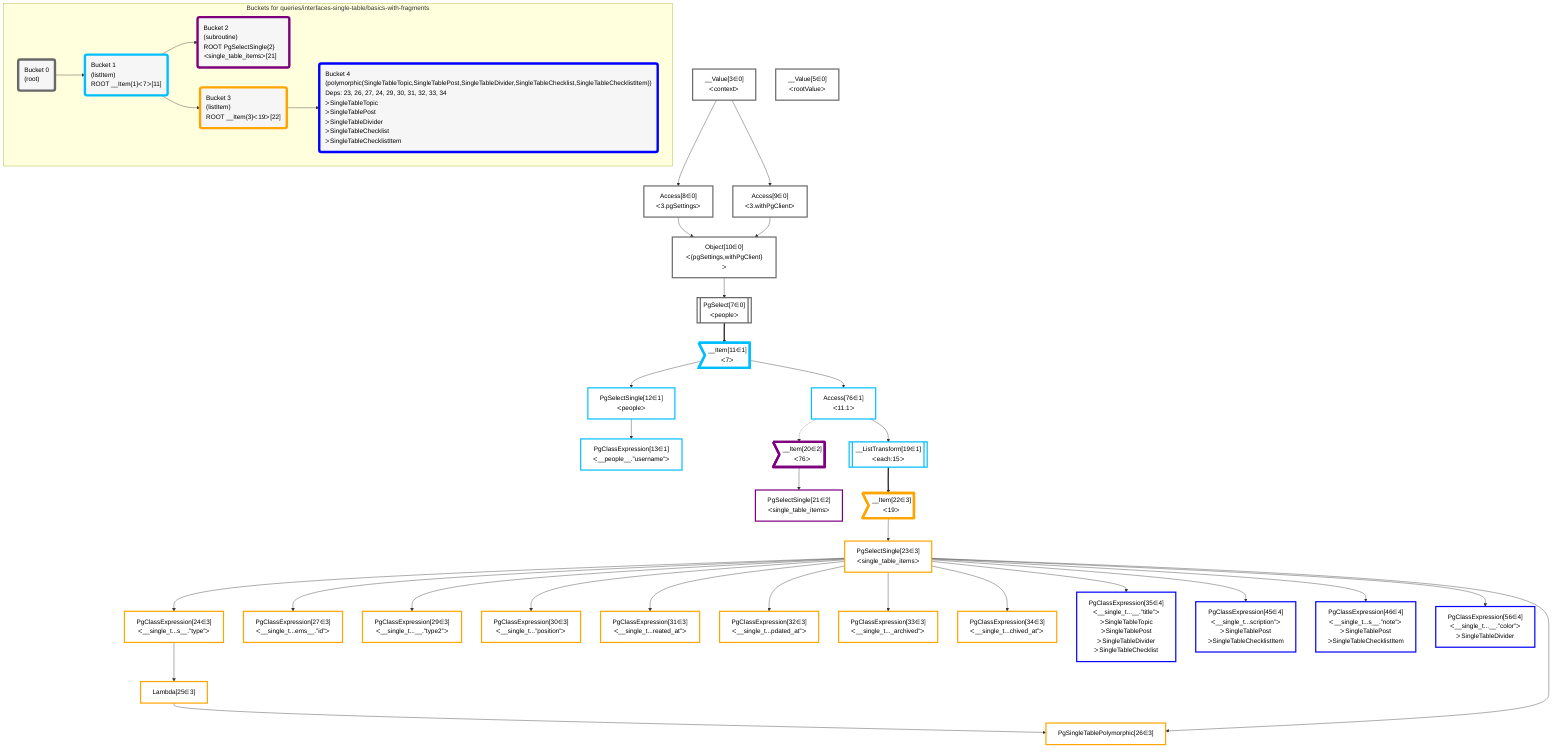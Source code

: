 graph TD
    classDef path fill:#eee,stroke:#000,color:#000
    classDef plan fill:#fff,stroke-width:3px,color:#000
    classDef itemplan fill:#fff,stroke-width:6px,color:#000
    classDef sideeffectplan fill:#f00,stroke-width:6px,color:#000
    classDef bucket fill:#f6f6f6,color:#000,stroke-width:6px,text-align:left


    %% define steps
    __Value3["__Value[3∈0]<br />ᐸcontextᐳ"]:::plan
    __Value5["__Value[5∈0]<br />ᐸrootValueᐳ"]:::plan
    Access8["Access[8∈0]<br />ᐸ3.pgSettingsᐳ"]:::plan
    Access9["Access[9∈0]<br />ᐸ3.withPgClientᐳ"]:::plan
    Object10["Object[10∈0]<br />ᐸ{pgSettings,withPgClient}ᐳ"]:::plan
    PgSelect7[["PgSelect[7∈0]<br />ᐸpeopleᐳ"]]:::plan
    __Item11>"__Item[11∈1]<br />ᐸ7ᐳ"]:::itemplan
    PgSelectSingle12["PgSelectSingle[12∈1]<br />ᐸpeopleᐳ"]:::plan
    PgClassExpression13["PgClassExpression[13∈1]<br />ᐸ__people__.”username”ᐳ"]:::plan
    Access76["Access[76∈1]<br />ᐸ11.1ᐳ"]:::plan
    __ListTransform19[["__ListTransform[19∈1]<br />ᐸeach:15ᐳ"]]:::plan
    __Item20>"__Item[20∈2]<br />ᐸ76ᐳ"]:::itemplan
    PgSelectSingle21["PgSelectSingle[21∈2]<br />ᐸsingle_table_itemsᐳ"]:::plan
    __Item22>"__Item[22∈3]<br />ᐸ19ᐳ"]:::itemplan
    PgSelectSingle23["PgSelectSingle[23∈3]<br />ᐸsingle_table_itemsᐳ"]:::plan
    PgClassExpression24["PgClassExpression[24∈3]<br />ᐸ__single_t...s__.”type”ᐳ"]:::plan
    Lambda25["Lambda[25∈3]"]:::plan
    PgSingleTablePolymorphic26["PgSingleTablePolymorphic[26∈3]"]:::plan
    PgClassExpression27["PgClassExpression[27∈3]<br />ᐸ__single_t...ems__.”id”ᐳ"]:::plan
    PgClassExpression29["PgClassExpression[29∈3]<br />ᐸ__single_t...__.”type2”ᐳ"]:::plan
    PgClassExpression30["PgClassExpression[30∈3]<br />ᐸ__single_t...”position”ᐳ"]:::plan
    PgClassExpression31["PgClassExpression[31∈3]<br />ᐸ__single_t...reated_at”ᐳ"]:::plan
    PgClassExpression32["PgClassExpression[32∈3]<br />ᐸ__single_t...pdated_at”ᐳ"]:::plan
    PgClassExpression33["PgClassExpression[33∈3]<br />ᐸ__single_t..._archived”ᐳ"]:::plan
    PgClassExpression34["PgClassExpression[34∈3]<br />ᐸ__single_t...chived_at”ᐳ"]:::plan
    PgClassExpression35["PgClassExpression[35∈4]<br />ᐸ__single_t...__.”title”ᐳ<br />ᐳSingleTableTopic<br />ᐳSingleTablePost<br />ᐳSingleTableDivider<br />ᐳSingleTableChecklist"]:::plan
    PgClassExpression45["PgClassExpression[45∈4]<br />ᐸ__single_t...scription”ᐳ<br />ᐳSingleTablePost<br />ᐳSingleTableChecklistItem"]:::plan
    PgClassExpression46["PgClassExpression[46∈4]<br />ᐸ__single_t...s__.”note”ᐳ<br />ᐳSingleTablePost<br />ᐳSingleTableChecklistItem"]:::plan
    PgClassExpression56["PgClassExpression[56∈4]<br />ᐸ__single_t...__.”color”ᐳ<br />ᐳSingleTableDivider"]:::plan

    %% plan dependencies
    __Value3 --> Access8
    __Value3 --> Access9
    Access8 & Access9 --> Object10
    Object10 --> PgSelect7
    PgSelect7 ==> __Item11
    __Item11 --> PgSelectSingle12
    PgSelectSingle12 --> PgClassExpression13
    __Item11 --> Access76
    Access76 --> __ListTransform19
    Access76 -.-> __Item20
    __Item20 --> PgSelectSingle21
    __ListTransform19 ==> __Item22
    __Item22 --> PgSelectSingle23
    PgSelectSingle23 --> PgClassExpression24
    PgClassExpression24 --> Lambda25
    Lambda25 & PgSelectSingle23 --> PgSingleTablePolymorphic26
    PgSelectSingle23 --> PgClassExpression27
    PgSelectSingle23 --> PgClassExpression29
    PgSelectSingle23 --> PgClassExpression30
    PgSelectSingle23 --> PgClassExpression31
    PgSelectSingle23 --> PgClassExpression32
    PgSelectSingle23 --> PgClassExpression33
    PgSelectSingle23 --> PgClassExpression34
    PgSelectSingle23 --> PgClassExpression35
    PgSelectSingle23 --> PgClassExpression45
    PgSelectSingle23 --> PgClassExpression46
    PgSelectSingle23 --> PgClassExpression56

    subgraph "Buckets for queries/interfaces-single-table/basics-with-fragments"
    Bucket0("Bucket 0<br />(root)"):::bucket
    classDef bucket0 stroke:#696969
    class Bucket0,__Value3,__Value5,PgSelect7,Access8,Access9,Object10 bucket0
    Bucket1("Bucket 1<br />(listItem)<br />ROOT __Item{1}ᐸ7ᐳ[11]"):::bucket
    classDef bucket1 stroke:#00bfff
    class Bucket1,__Item11,PgSelectSingle12,PgClassExpression13,__ListTransform19,Access76 bucket1
    Bucket2("Bucket 2<br />(subroutine)<br />ROOT PgSelectSingle{2}ᐸsingle_table_itemsᐳ[21]"):::bucket
    classDef bucket2 stroke:#7f007f
    class Bucket2,__Item20,PgSelectSingle21 bucket2
    Bucket3("Bucket 3<br />(listItem)<br />ROOT __Item{3}ᐸ19ᐳ[22]"):::bucket
    classDef bucket3 stroke:#ffa500
    class Bucket3,__Item22,PgSelectSingle23,PgClassExpression24,Lambda25,PgSingleTablePolymorphic26,PgClassExpression27,PgClassExpression29,PgClassExpression30,PgClassExpression31,PgClassExpression32,PgClassExpression33,PgClassExpression34 bucket3
    Bucket4("Bucket 4<br />(polymorphic(SingleTableTopic,SingleTablePost,SingleTableDivider,SingleTableChecklist,SingleTableChecklistItem))<br />Deps: 23, 26, 27, 24, 29, 30, 31, 32, 33, 34<br />ᐳSingleTableTopic<br />ᐳSingleTablePost<br />ᐳSingleTableDivider<br />ᐳSingleTableChecklist<br />ᐳSingleTableChecklistItem"):::bucket
    classDef bucket4 stroke:#0000ff
    class Bucket4,PgClassExpression35,PgClassExpression45,PgClassExpression46,PgClassExpression56 bucket4
    Bucket0 --> Bucket1
    Bucket1 --> Bucket2 & Bucket3
    Bucket3 --> Bucket4
    end